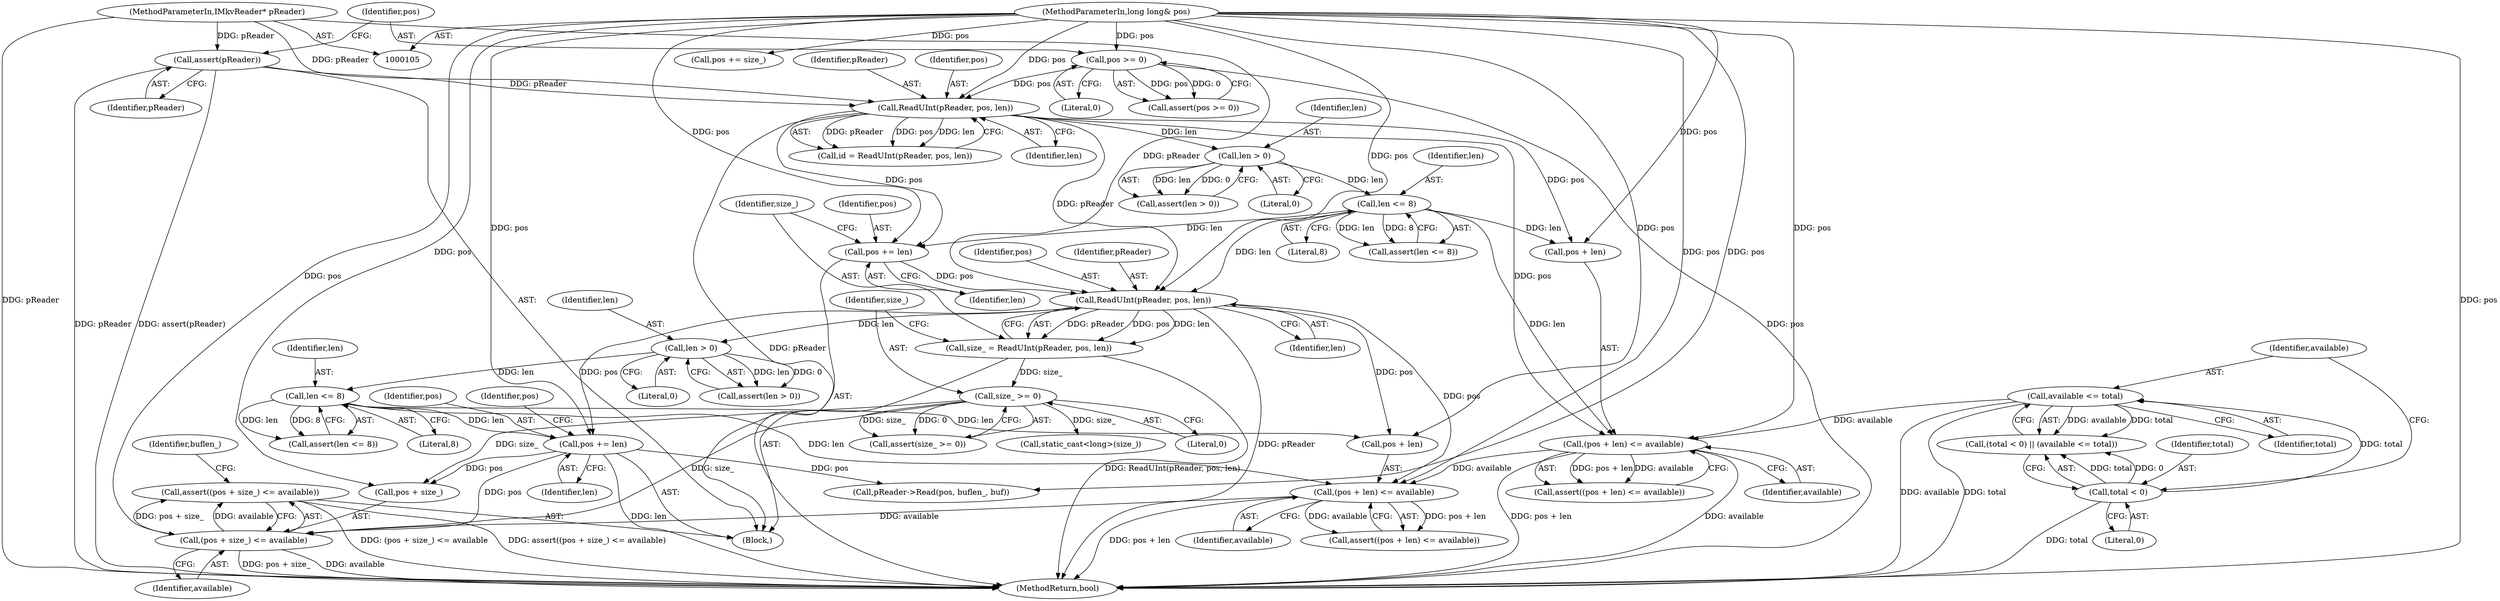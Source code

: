 digraph "1_Android_cc274e2abe8b2a6698a5c47d8aa4bb45f1f9538d_31@API" {
"1000211" [label="(Call,assert((pos + size_) <= available))"];
"1000212" [label="(Call,(pos + size_) <= available)"];
"1000208" [label="(Call,pos += len)"];
"1000199" [label="(Call,len <= 8)"];
"1000195" [label="(Call,len > 0)"];
"1000186" [label="(Call,ReadUInt(pReader, pos, len))"];
"1000150" [label="(Call,ReadUInt(pReader, pos, len))"];
"1000112" [label="(Call,assert(pReader))"];
"1000106" [label="(MethodParameterIn,IMkvReader* pReader)"];
"1000115" [label="(Call,pos >= 0)"];
"1000107" [label="(MethodParameterIn,long long& pos)"];
"1000180" [label="(Call,pos += len)"];
"1000163" [label="(Call,len <= 8)"];
"1000159" [label="(Call,len > 0)"];
"1000191" [label="(Call,size_ >= 0)"];
"1000184" [label="(Call,size_ = ReadUInt(pReader, pos, len))"];
"1000203" [label="(Call,(pos + len) <= available)"];
"1000167" [label="(Call,(pos + len) <= available)"];
"1000137" [label="(Call,available <= total)"];
"1000134" [label="(Call,total < 0)"];
"1000244" [label="(MethodReturn,bool)"];
"1000195" [label="(Call,len > 0)"];
"1000228" [label="(Call,pReader->Read(pos, buflen_, buf))"];
"1000180" [label="(Call,pos += len)"];
"1000162" [label="(Call,assert(len <= 8))"];
"1000117" [label="(Literal,0)"];
"1000138" [label="(Identifier,available)"];
"1000200" [label="(Identifier,len)"];
"1000153" [label="(Identifier,len)"];
"1000168" [label="(Call,pos + len)"];
"1000115" [label="(Call,pos >= 0)"];
"1000163" [label="(Call,len <= 8)"];
"1000186" [label="(Call,ReadUInt(pReader, pos, len))"];
"1000136" [label="(Literal,0)"];
"1000203" [label="(Call,(pos + len) <= available)"];
"1000161" [label="(Literal,0)"];
"1000135" [label="(Identifier,total)"];
"1000150" [label="(Call,ReadUInt(pReader, pos, len))"];
"1000151" [label="(Identifier,pReader)"];
"1000113" [label="(Identifier,pReader)"];
"1000216" [label="(Identifier,available)"];
"1000164" [label="(Identifier,len)"];
"1000219" [label="(Identifier,buflen_)"];
"1000239" [label="(Call,pos += size_)"];
"1000192" [label="(Identifier,size_)"];
"1000111" [label="(Block,)"];
"1000160" [label="(Identifier,len)"];
"1000209" [label="(Identifier,pos)"];
"1000106" [label="(MethodParameterIn,IMkvReader* pReader)"];
"1000112" [label="(Call,assert(pReader))"];
"1000185" [label="(Identifier,size_)"];
"1000165" [label="(Literal,8)"];
"1000198" [label="(Call,assert(len <= 8))"];
"1000133" [label="(Call,(total < 0) || (available <= total))"];
"1000107" [label="(MethodParameterIn,long long& pos)"];
"1000202" [label="(Call,assert((pos + len) <= available))"];
"1000134" [label="(Call,total < 0)"];
"1000211" [label="(Call,assert((pos + size_) <= available))"];
"1000197" [label="(Literal,0)"];
"1000184" [label="(Call,size_ = ReadUInt(pReader, pos, len))"];
"1000220" [label="(Call,static_cast<long>(size_))"];
"1000193" [label="(Literal,0)"];
"1000189" [label="(Identifier,len)"];
"1000187" [label="(Identifier,pReader)"];
"1000152" [label="(Identifier,pos)"];
"1000207" [label="(Identifier,available)"];
"1000196" [label="(Identifier,len)"];
"1000199" [label="(Call,len <= 8)"];
"1000201" [label="(Literal,8)"];
"1000158" [label="(Call,assert(len > 0))"];
"1000116" [label="(Identifier,pos)"];
"1000139" [label="(Identifier,total)"];
"1000212" [label="(Call,(pos + size_) <= available)"];
"1000214" [label="(Identifier,pos)"];
"1000167" [label="(Call,(pos + len) <= available)"];
"1000137" [label="(Call,available <= total)"];
"1000204" [label="(Call,pos + len)"];
"1000191" [label="(Call,size_ >= 0)"];
"1000148" [label="(Call,id = ReadUInt(pReader, pos, len))"];
"1000114" [label="(Call,assert(pos >= 0))"];
"1000171" [label="(Identifier,available)"];
"1000188" [label="(Identifier,pos)"];
"1000159" [label="(Call,len > 0)"];
"1000166" [label="(Call,assert((pos + len) <= available))"];
"1000181" [label="(Identifier,pos)"];
"1000208" [label="(Call,pos += len)"];
"1000213" [label="(Call,pos + size_)"];
"1000194" [label="(Call,assert(len > 0))"];
"1000182" [label="(Identifier,len)"];
"1000190" [label="(Call,assert(size_ >= 0))"];
"1000210" [label="(Identifier,len)"];
"1000211" -> "1000111"  [label="AST: "];
"1000211" -> "1000212"  [label="CFG: "];
"1000212" -> "1000211"  [label="AST: "];
"1000219" -> "1000211"  [label="CFG: "];
"1000211" -> "1000244"  [label="DDG: (pos + size_) <= available"];
"1000211" -> "1000244"  [label="DDG: assert((pos + size_) <= available)"];
"1000212" -> "1000211"  [label="DDG: pos + size_"];
"1000212" -> "1000211"  [label="DDG: available"];
"1000212" -> "1000216"  [label="CFG: "];
"1000213" -> "1000212"  [label="AST: "];
"1000216" -> "1000212"  [label="AST: "];
"1000212" -> "1000244"  [label="DDG: available"];
"1000212" -> "1000244"  [label="DDG: pos + size_"];
"1000208" -> "1000212"  [label="DDG: pos"];
"1000107" -> "1000212"  [label="DDG: pos"];
"1000191" -> "1000212"  [label="DDG: size_"];
"1000203" -> "1000212"  [label="DDG: available"];
"1000208" -> "1000111"  [label="AST: "];
"1000208" -> "1000210"  [label="CFG: "];
"1000209" -> "1000208"  [label="AST: "];
"1000210" -> "1000208"  [label="AST: "];
"1000214" -> "1000208"  [label="CFG: "];
"1000208" -> "1000244"  [label="DDG: len"];
"1000199" -> "1000208"  [label="DDG: len"];
"1000107" -> "1000208"  [label="DDG: pos"];
"1000186" -> "1000208"  [label="DDG: pos"];
"1000208" -> "1000213"  [label="DDG: pos"];
"1000208" -> "1000228"  [label="DDG: pos"];
"1000199" -> "1000198"  [label="AST: "];
"1000199" -> "1000201"  [label="CFG: "];
"1000200" -> "1000199"  [label="AST: "];
"1000201" -> "1000199"  [label="AST: "];
"1000198" -> "1000199"  [label="CFG: "];
"1000199" -> "1000198"  [label="DDG: len"];
"1000199" -> "1000198"  [label="DDG: 8"];
"1000195" -> "1000199"  [label="DDG: len"];
"1000199" -> "1000203"  [label="DDG: len"];
"1000199" -> "1000204"  [label="DDG: len"];
"1000195" -> "1000194"  [label="AST: "];
"1000195" -> "1000197"  [label="CFG: "];
"1000196" -> "1000195"  [label="AST: "];
"1000197" -> "1000195"  [label="AST: "];
"1000194" -> "1000195"  [label="CFG: "];
"1000195" -> "1000194"  [label="DDG: len"];
"1000195" -> "1000194"  [label="DDG: 0"];
"1000186" -> "1000195"  [label="DDG: len"];
"1000186" -> "1000184"  [label="AST: "];
"1000186" -> "1000189"  [label="CFG: "];
"1000187" -> "1000186"  [label="AST: "];
"1000188" -> "1000186"  [label="AST: "];
"1000189" -> "1000186"  [label="AST: "];
"1000184" -> "1000186"  [label="CFG: "];
"1000186" -> "1000244"  [label="DDG: pReader"];
"1000186" -> "1000184"  [label="DDG: pReader"];
"1000186" -> "1000184"  [label="DDG: pos"];
"1000186" -> "1000184"  [label="DDG: len"];
"1000150" -> "1000186"  [label="DDG: pReader"];
"1000106" -> "1000186"  [label="DDG: pReader"];
"1000180" -> "1000186"  [label="DDG: pos"];
"1000107" -> "1000186"  [label="DDG: pos"];
"1000163" -> "1000186"  [label="DDG: len"];
"1000186" -> "1000203"  [label="DDG: pos"];
"1000186" -> "1000204"  [label="DDG: pos"];
"1000150" -> "1000148"  [label="AST: "];
"1000150" -> "1000153"  [label="CFG: "];
"1000151" -> "1000150"  [label="AST: "];
"1000152" -> "1000150"  [label="AST: "];
"1000153" -> "1000150"  [label="AST: "];
"1000148" -> "1000150"  [label="CFG: "];
"1000150" -> "1000244"  [label="DDG: pReader"];
"1000150" -> "1000148"  [label="DDG: pReader"];
"1000150" -> "1000148"  [label="DDG: pos"];
"1000150" -> "1000148"  [label="DDG: len"];
"1000112" -> "1000150"  [label="DDG: pReader"];
"1000106" -> "1000150"  [label="DDG: pReader"];
"1000115" -> "1000150"  [label="DDG: pos"];
"1000107" -> "1000150"  [label="DDG: pos"];
"1000150" -> "1000159"  [label="DDG: len"];
"1000150" -> "1000167"  [label="DDG: pos"];
"1000150" -> "1000168"  [label="DDG: pos"];
"1000150" -> "1000180"  [label="DDG: pos"];
"1000112" -> "1000111"  [label="AST: "];
"1000112" -> "1000113"  [label="CFG: "];
"1000113" -> "1000112"  [label="AST: "];
"1000116" -> "1000112"  [label="CFG: "];
"1000112" -> "1000244"  [label="DDG: assert(pReader)"];
"1000112" -> "1000244"  [label="DDG: pReader"];
"1000106" -> "1000112"  [label="DDG: pReader"];
"1000106" -> "1000105"  [label="AST: "];
"1000106" -> "1000244"  [label="DDG: pReader"];
"1000115" -> "1000114"  [label="AST: "];
"1000115" -> "1000117"  [label="CFG: "];
"1000116" -> "1000115"  [label="AST: "];
"1000117" -> "1000115"  [label="AST: "];
"1000114" -> "1000115"  [label="CFG: "];
"1000115" -> "1000244"  [label="DDG: pos"];
"1000115" -> "1000114"  [label="DDG: pos"];
"1000115" -> "1000114"  [label="DDG: 0"];
"1000107" -> "1000115"  [label="DDG: pos"];
"1000107" -> "1000105"  [label="AST: "];
"1000107" -> "1000244"  [label="DDG: pos"];
"1000107" -> "1000167"  [label="DDG: pos"];
"1000107" -> "1000168"  [label="DDG: pos"];
"1000107" -> "1000180"  [label="DDG: pos"];
"1000107" -> "1000203"  [label="DDG: pos"];
"1000107" -> "1000204"  [label="DDG: pos"];
"1000107" -> "1000213"  [label="DDG: pos"];
"1000107" -> "1000228"  [label="DDG: pos"];
"1000107" -> "1000239"  [label="DDG: pos"];
"1000180" -> "1000111"  [label="AST: "];
"1000180" -> "1000182"  [label="CFG: "];
"1000181" -> "1000180"  [label="AST: "];
"1000182" -> "1000180"  [label="AST: "];
"1000185" -> "1000180"  [label="CFG: "];
"1000163" -> "1000180"  [label="DDG: len"];
"1000163" -> "1000162"  [label="AST: "];
"1000163" -> "1000165"  [label="CFG: "];
"1000164" -> "1000163"  [label="AST: "];
"1000165" -> "1000163"  [label="AST: "];
"1000162" -> "1000163"  [label="CFG: "];
"1000163" -> "1000162"  [label="DDG: len"];
"1000163" -> "1000162"  [label="DDG: 8"];
"1000159" -> "1000163"  [label="DDG: len"];
"1000163" -> "1000167"  [label="DDG: len"];
"1000163" -> "1000168"  [label="DDG: len"];
"1000159" -> "1000158"  [label="AST: "];
"1000159" -> "1000161"  [label="CFG: "];
"1000160" -> "1000159"  [label="AST: "];
"1000161" -> "1000159"  [label="AST: "];
"1000158" -> "1000159"  [label="CFG: "];
"1000159" -> "1000158"  [label="DDG: len"];
"1000159" -> "1000158"  [label="DDG: 0"];
"1000191" -> "1000190"  [label="AST: "];
"1000191" -> "1000193"  [label="CFG: "];
"1000192" -> "1000191"  [label="AST: "];
"1000193" -> "1000191"  [label="AST: "];
"1000190" -> "1000191"  [label="CFG: "];
"1000191" -> "1000190"  [label="DDG: size_"];
"1000191" -> "1000190"  [label="DDG: 0"];
"1000184" -> "1000191"  [label="DDG: size_"];
"1000191" -> "1000213"  [label="DDG: size_"];
"1000191" -> "1000220"  [label="DDG: size_"];
"1000184" -> "1000111"  [label="AST: "];
"1000185" -> "1000184"  [label="AST: "];
"1000192" -> "1000184"  [label="CFG: "];
"1000184" -> "1000244"  [label="DDG: ReadUInt(pReader, pos, len)"];
"1000203" -> "1000202"  [label="AST: "];
"1000203" -> "1000207"  [label="CFG: "];
"1000204" -> "1000203"  [label="AST: "];
"1000207" -> "1000203"  [label="AST: "];
"1000202" -> "1000203"  [label="CFG: "];
"1000203" -> "1000244"  [label="DDG: pos + len"];
"1000203" -> "1000202"  [label="DDG: pos + len"];
"1000203" -> "1000202"  [label="DDG: available"];
"1000167" -> "1000203"  [label="DDG: available"];
"1000167" -> "1000166"  [label="AST: "];
"1000167" -> "1000171"  [label="CFG: "];
"1000168" -> "1000167"  [label="AST: "];
"1000171" -> "1000167"  [label="AST: "];
"1000166" -> "1000167"  [label="CFG: "];
"1000167" -> "1000244"  [label="DDG: pos + len"];
"1000167" -> "1000244"  [label="DDG: available"];
"1000167" -> "1000166"  [label="DDG: pos + len"];
"1000167" -> "1000166"  [label="DDG: available"];
"1000137" -> "1000167"  [label="DDG: available"];
"1000137" -> "1000133"  [label="AST: "];
"1000137" -> "1000139"  [label="CFG: "];
"1000138" -> "1000137"  [label="AST: "];
"1000139" -> "1000137"  [label="AST: "];
"1000133" -> "1000137"  [label="CFG: "];
"1000137" -> "1000244"  [label="DDG: total"];
"1000137" -> "1000244"  [label="DDG: available"];
"1000137" -> "1000133"  [label="DDG: available"];
"1000137" -> "1000133"  [label="DDG: total"];
"1000134" -> "1000137"  [label="DDG: total"];
"1000134" -> "1000133"  [label="AST: "];
"1000134" -> "1000136"  [label="CFG: "];
"1000135" -> "1000134"  [label="AST: "];
"1000136" -> "1000134"  [label="AST: "];
"1000138" -> "1000134"  [label="CFG: "];
"1000133" -> "1000134"  [label="CFG: "];
"1000134" -> "1000244"  [label="DDG: total"];
"1000134" -> "1000133"  [label="DDG: total"];
"1000134" -> "1000133"  [label="DDG: 0"];
}
